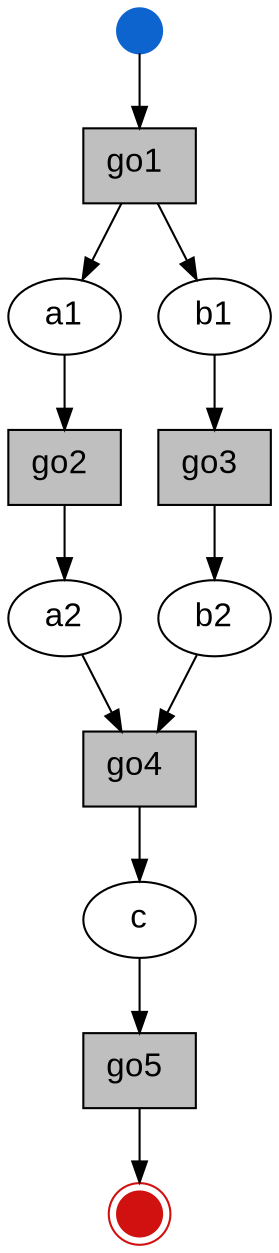 digraph workflow {
edge [color="#000000"]
graph [bgcolor=transparent]


initial [shape=point; width=0.3; style=filled; color="#0e64ce"; label=""]
a1 [shape=ellipse; fontname="Arial"; fontsize=16; style=filled; color=black; fillcolor=white;]
a2 [shape=ellipse; fontname="Arial"; fontsize=16; style=filled; color=black; fillcolor=white;]
b1 [shape=ellipse; fontname="Arial"; fontsize=16; style=filled; color=black; fillcolor=white;]
b2 [shape=ellipse; fontname="Arial"; fontsize=16; style=filled; color=black; fillcolor=white;]
c [shape=ellipse; fontname="Arial"; fontsize=16; style=filled; color=black; fillcolor=white;]
terminal [shape=point; width=0.3; peripheries=2; style=filled; color="#d11010"; label=""]

1[label=<<FONT POINT-SIZE="16">go1</FONT><FONT POINT-SIZE="10" COLOR="blue"> </FONT>>shape=box; fontname="Arial"; style=filled; color=black; fillcolor=gray75;]
2[label=<<FONT POINT-SIZE="16">go2</FONT><FONT POINT-SIZE="10" COLOR="blue"> </FONT>>shape=box; fontname="Arial"; style=filled; color=black; fillcolor=gray75;]
3[label=<<FONT POINT-SIZE="16">go3</FONT><FONT POINT-SIZE="10" COLOR="blue"> </FONT>>shape=box; fontname="Arial"; style=filled; color=black; fillcolor=gray75;]
4[label=<<FONT POINT-SIZE="16">go4</FONT><FONT POINT-SIZE="10" COLOR="blue"> </FONT>>shape=box; fontname="Arial"; style=filled; color=black; fillcolor=gray75;]
5[label=<<FONT POINT-SIZE="16">go5</FONT><FONT POINT-SIZE="10" COLOR="blue"> </FONT>>shape=box; fontname="Arial"; style=filled; color=black; fillcolor=gray75;]

initial -> 1 ; 1 -> {a1, b1}
a1 -> 2 ; 2 -> a2
b1 -> 3 ; 3 -> b2
{a2, b2} -> 4 ; 4 -> c
c -> 5 ; 5 -> terminal

{rank=same a1 b1}
{rank=same a2 b2}


}

